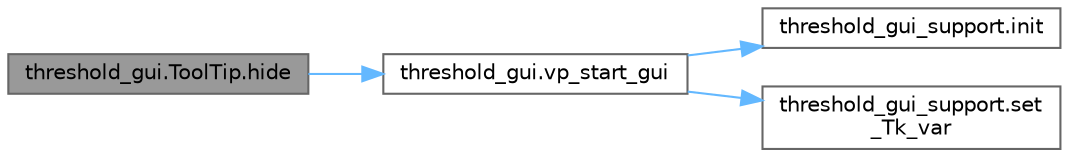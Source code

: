 digraph "threshold_gui.ToolTip.hide"
{
 // LATEX_PDF_SIZE
  bgcolor="transparent";
  edge [fontname=Helvetica,fontsize=10,labelfontname=Helvetica,labelfontsize=10];
  node [fontname=Helvetica,fontsize=10,shape=box,height=0.2,width=0.4];
  rankdir="LR";
  Node1 [id="Node000001",label="threshold_gui.ToolTip.hide",height=0.2,width=0.4,color="gray40", fillcolor="grey60", style="filled", fontcolor="black",tooltip=" "];
  Node1 -> Node2 [id="edge4_Node000001_Node000002",color="steelblue1",style="solid",tooltip=" "];
  Node2 [id="Node000002",label="threshold_gui.vp_start_gui",height=0.2,width=0.4,color="grey40", fillcolor="white", style="filled",URL="$namespacethreshold__gui.html#a1fd22e85c7774dc9710c45a1e5093183",tooltip=" "];
  Node2 -> Node3 [id="edge5_Node000002_Node000003",color="steelblue1",style="solid",tooltip=" "];
  Node3 [id="Node000003",label="threshold_gui_support.init",height=0.2,width=0.4,color="grey40", fillcolor="white", style="filled",URL="$namespacethreshold__gui__support.html#a675ca3e8fcd0a8e01e8a67683affd1b3",tooltip=" "];
  Node2 -> Node4 [id="edge6_Node000002_Node000004",color="steelblue1",style="solid",tooltip=" "];
  Node4 [id="Node000004",label="threshold_gui_support.set\l_Tk_var",height=0.2,width=0.4,color="grey40", fillcolor="white", style="filled",URL="$namespacethreshold__gui__support.html#a64201a92ac066f0b1983545ca5b50e0e",tooltip=" "];
}
